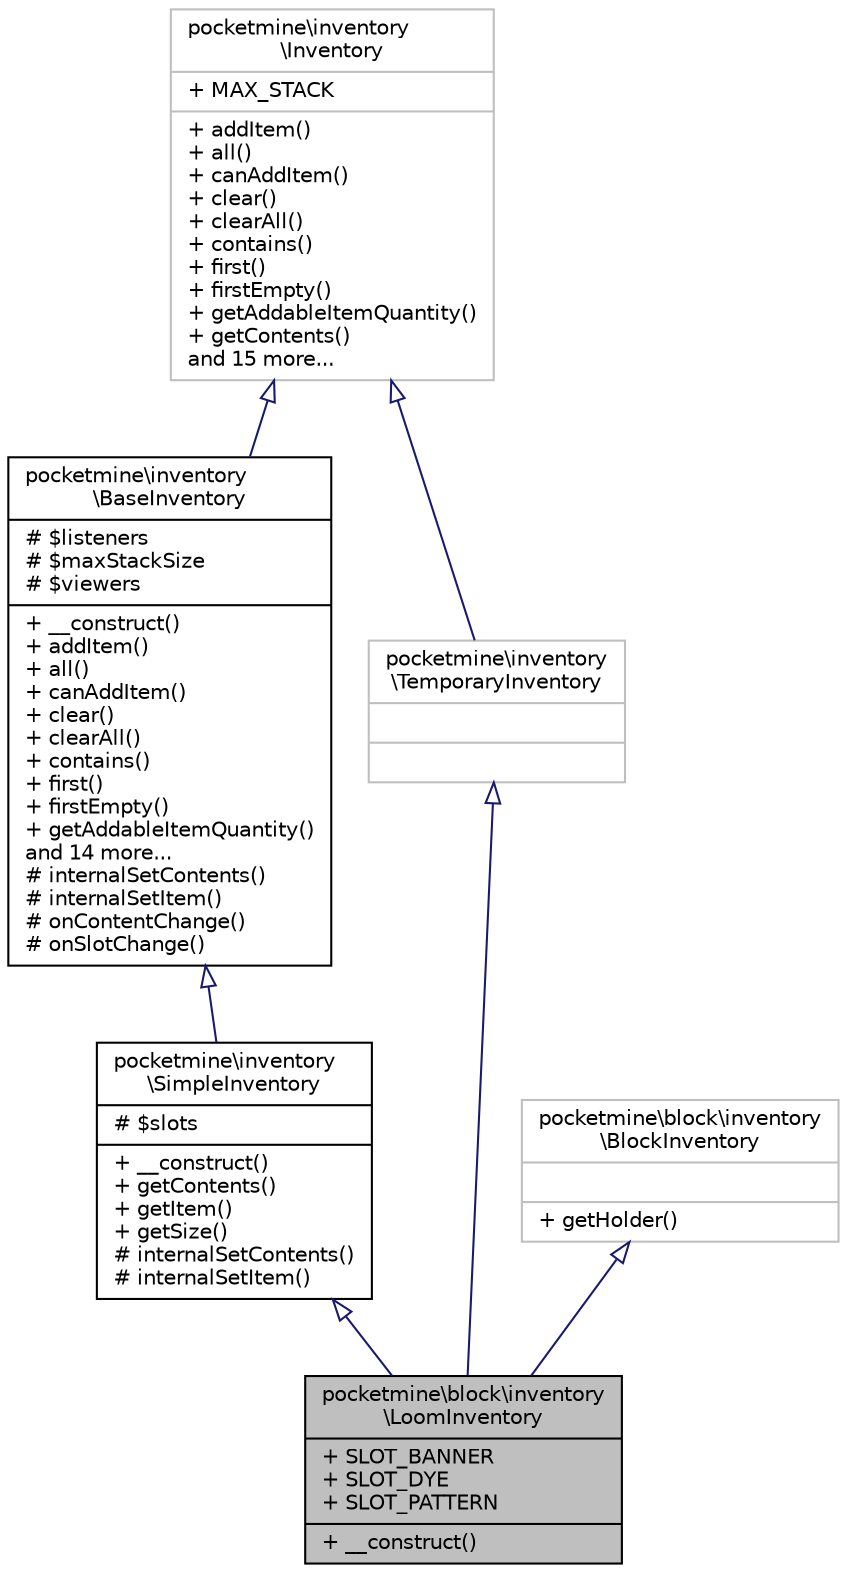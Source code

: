 digraph "pocketmine\block\inventory\LoomInventory"
{
 // INTERACTIVE_SVG=YES
 // LATEX_PDF_SIZE
  edge [fontname="Helvetica",fontsize="10",labelfontname="Helvetica",labelfontsize="10"];
  node [fontname="Helvetica",fontsize="10",shape=record];
  Node1 [label="{pocketmine\\block\\inventory\l\\LoomInventory\n|+ SLOT_BANNER\l+ SLOT_DYE\l+ SLOT_PATTERN\l|+ __construct()\l}",height=0.2,width=0.4,color="black", fillcolor="grey75", style="filled", fontcolor="black",tooltip=" "];
  Node2 -> Node1 [dir="back",color="midnightblue",fontsize="10",style="solid",arrowtail="onormal",fontname="Helvetica"];
  Node2 [label="{pocketmine\\inventory\l\\SimpleInventory\n|# $slots\l|+ __construct()\l+ getContents()\l+ getItem()\l+ getSize()\l# internalSetContents()\l# internalSetItem()\l}",height=0.2,width=0.4,color="black", fillcolor="white", style="filled",URL="$d6/dc1/classpocketmine_1_1inventory_1_1_simple_inventory.html",tooltip=" "];
  Node3 -> Node2 [dir="back",color="midnightblue",fontsize="10",style="solid",arrowtail="onormal",fontname="Helvetica"];
  Node3 [label="{pocketmine\\inventory\l\\BaseInventory\n|# $listeners\l# $maxStackSize\l# $viewers\l|+ __construct()\l+ addItem()\l+ all()\l+ canAddItem()\l+ clear()\l+ clearAll()\l+ contains()\l+ first()\l+ firstEmpty()\l+ getAddableItemQuantity()\land 14 more...\l# internalSetContents()\l# internalSetItem()\l# onContentChange()\l# onSlotChange()\l}",height=0.2,width=0.4,color="black", fillcolor="white", style="filled",URL="$d5/dc4/classpocketmine_1_1inventory_1_1_base_inventory.html",tooltip=" "];
  Node4 -> Node3 [dir="back",color="midnightblue",fontsize="10",style="solid",arrowtail="onormal",fontname="Helvetica"];
  Node4 [label="{pocketmine\\inventory\l\\Inventory\n|+ MAX_STACK\l|+ addItem()\l+ all()\l+ canAddItem()\l+ clear()\l+ clearAll()\l+ contains()\l+ first()\l+ firstEmpty()\l+ getAddableItemQuantity()\l+ getContents()\land 15 more...\l}",height=0.2,width=0.4,color="grey75", fillcolor="white", style="filled",URL="$db/d39/interfacepocketmine_1_1inventory_1_1_inventory.html",tooltip=" "];
  Node5 -> Node1 [dir="back",color="midnightblue",fontsize="10",style="solid",arrowtail="onormal",fontname="Helvetica"];
  Node5 [label="{pocketmine\\block\\inventory\l\\BlockInventory\n||+ getHolder()\l}",height=0.2,width=0.4,color="grey75", fillcolor="white", style="filled",URL="$d4/d3a/interfacepocketmine_1_1block_1_1inventory_1_1_block_inventory.html",tooltip=" "];
  Node6 -> Node1 [dir="back",color="midnightblue",fontsize="10",style="solid",arrowtail="onormal",fontname="Helvetica"];
  Node6 [label="{pocketmine\\inventory\l\\TemporaryInventory\n||}",height=0.2,width=0.4,color="grey75", fillcolor="white", style="filled",URL="$d5/d7b/interfacepocketmine_1_1inventory_1_1_temporary_inventory.html",tooltip=" "];
  Node4 -> Node6 [dir="back",color="midnightblue",fontsize="10",style="solid",arrowtail="onormal",fontname="Helvetica"];
}
